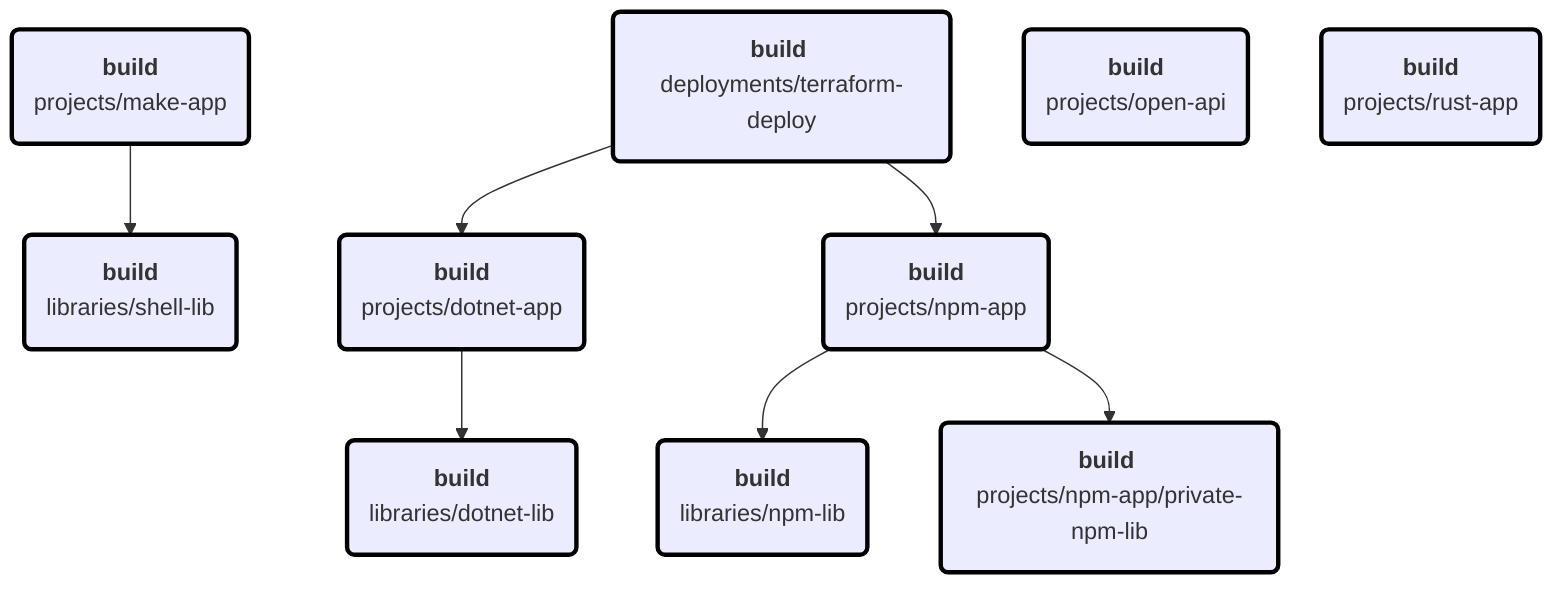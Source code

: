 flowchart TD
classDef build stroke:red,stroke-width:3px
classDef restore stroke:orange,stroke-width:3px
classDef ignore stroke:black,stroke-width:3px
deployments/terraform-deploy:build("<b>build</b> 
deployments/terraform-deploy")
libraries/dotnet-lib:build("<b>build</b> 
libraries/dotnet-lib")
libraries/npm-lib:build("<b>build</b> 
libraries/npm-lib")
libraries/shell-lib:build("<b>build</b> 
libraries/shell-lib")
projects/dotnet-app:build("<b>build</b> 
projects/dotnet-app")
projects/make-app:build("<b>build</b> 
projects/make-app")
projects/npm-app/private-npm-lib:build("<b>build</b> 
projects/npm-app/private-npm-lib")
projects/npm-app:build("<b>build</b> 
projects/npm-app")
projects/open-api:build("<b>build</b> 
projects/open-api")
projects/rust-app:build("<b>build</b> 
projects/rust-app")
deployments/terraform-deploy:build --> projects/dotnet-app:build
deployments/terraform-deploy:build --> projects/npm-app:build
class deployments/terraform-deploy:build ignore
class libraries/dotnet-lib:build ignore
class libraries/npm-lib:build ignore
class libraries/shell-lib:build ignore
projects/dotnet-app:build --> libraries/dotnet-lib:build
class projects/dotnet-app:build ignore
projects/make-app:build --> libraries/shell-lib:build
class projects/make-app:build ignore
class projects/npm-app/private-npm-lib:build ignore
projects/npm-app:build --> libraries/npm-lib:build
projects/npm-app:build --> projects/npm-app/private-npm-lib:build
class projects/npm-app:build ignore
class projects/open-api:build ignore
class projects/rust-app:build ignore